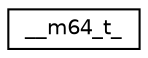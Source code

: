 digraph "Graphical Class Hierarchy"
{
  edge [fontname="Helvetica",fontsize="10",labelfontname="Helvetica",labelfontsize="10"];
  node [fontname="Helvetica",fontsize="10",shape=record];
  rankdir="LR";
  Node1 [label="__m64_t_",height=0.2,width=0.4,color="black", fillcolor="white", style="filled",URL="$struct____m64__t__.html"];
}
